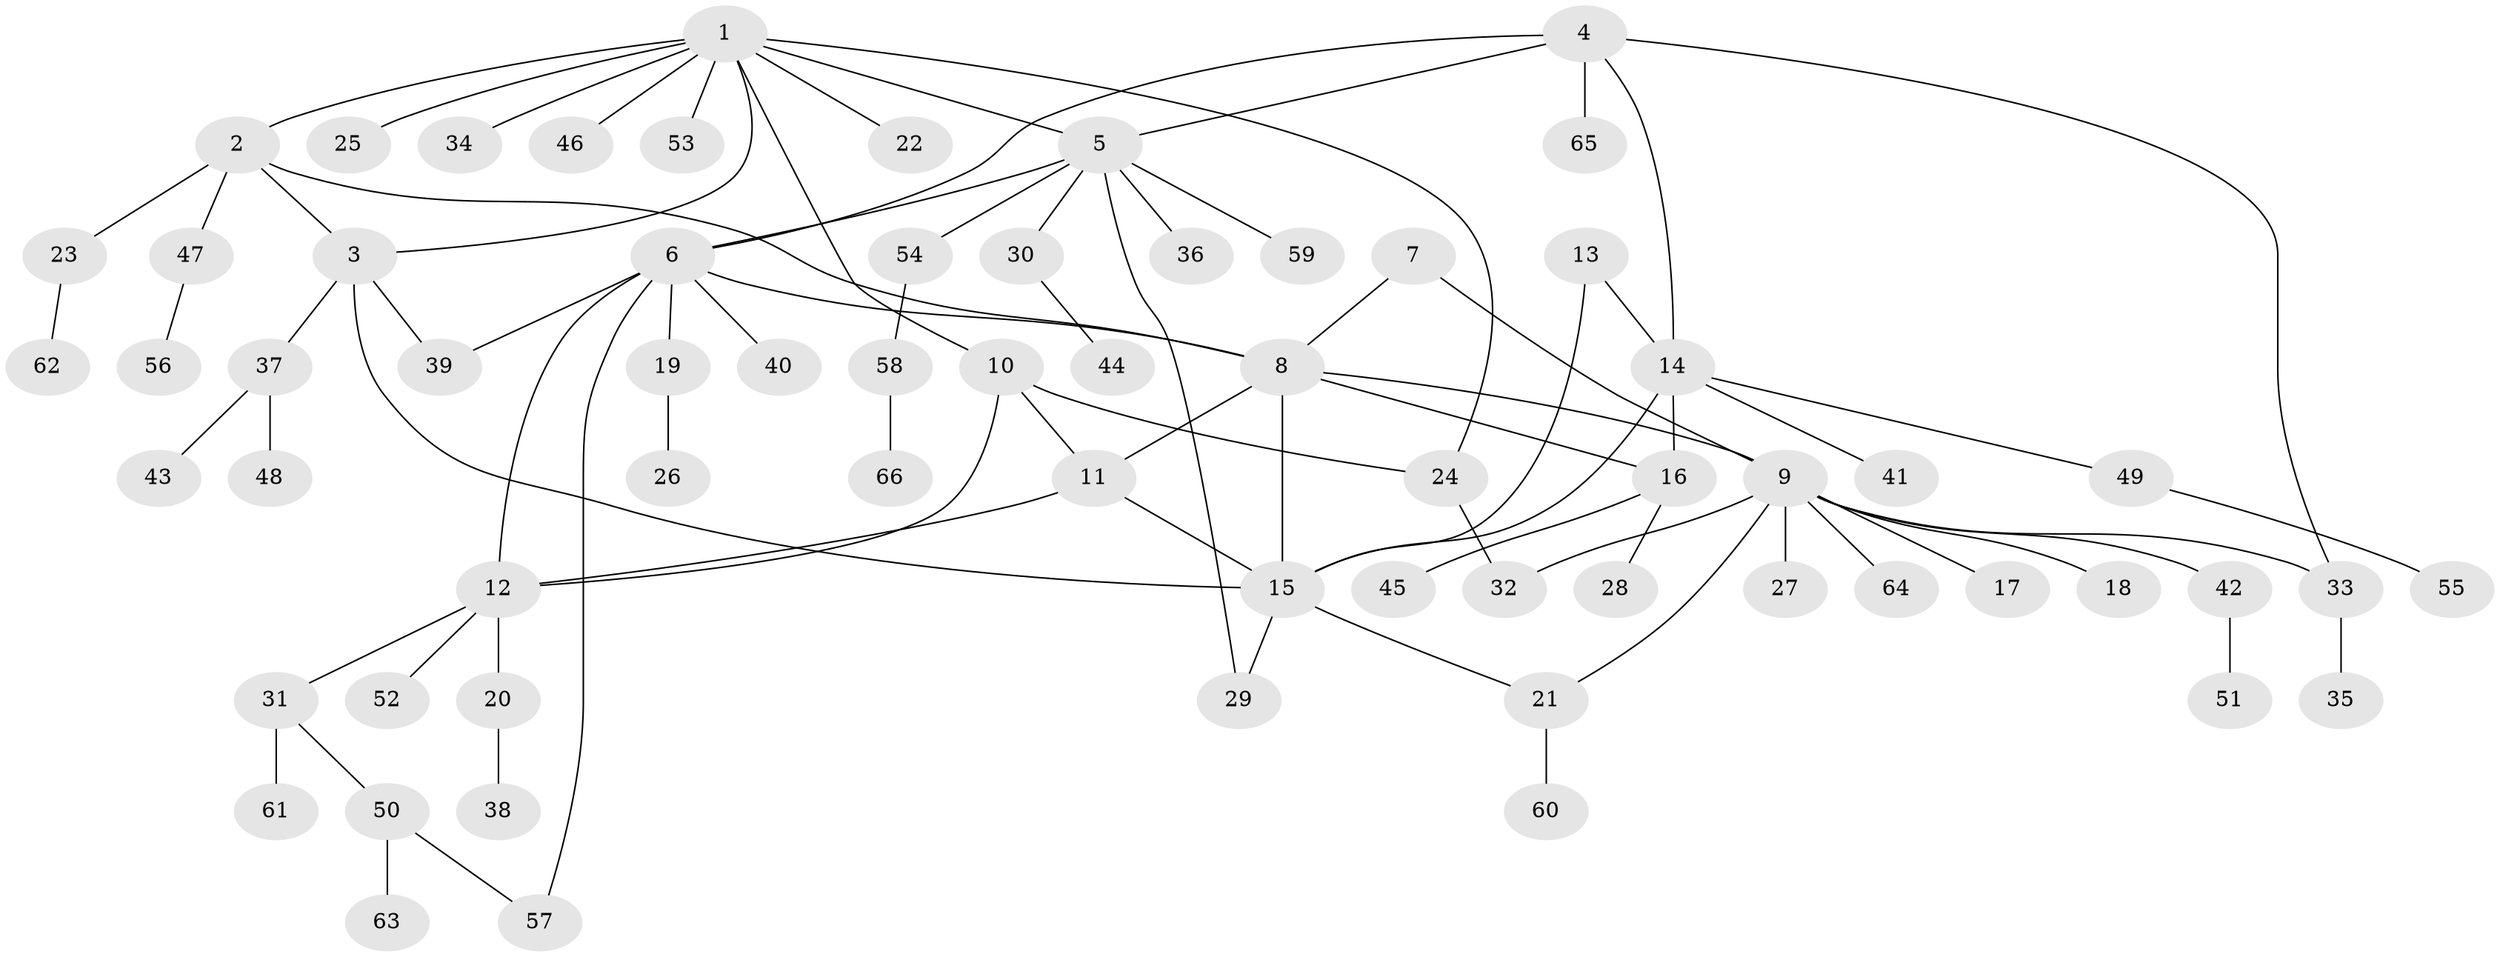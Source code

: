 // coarse degree distribution, {3: 0.09523809523809523, 6: 0.09523809523809523, 10: 0.047619047619047616, 8: 0.047619047619047616, 2: 0.19047619047619047, 4: 0.047619047619047616, 5: 0.047619047619047616, 1: 0.42857142857142855}
// Generated by graph-tools (version 1.1) at 2025/52/03/04/25 22:52:21]
// undirected, 66 vertices, 84 edges
graph export_dot {
  node [color=gray90,style=filled];
  1;
  2;
  3;
  4;
  5;
  6;
  7;
  8;
  9;
  10;
  11;
  12;
  13;
  14;
  15;
  16;
  17;
  18;
  19;
  20;
  21;
  22;
  23;
  24;
  25;
  26;
  27;
  28;
  29;
  30;
  31;
  32;
  33;
  34;
  35;
  36;
  37;
  38;
  39;
  40;
  41;
  42;
  43;
  44;
  45;
  46;
  47;
  48;
  49;
  50;
  51;
  52;
  53;
  54;
  55;
  56;
  57;
  58;
  59;
  60;
  61;
  62;
  63;
  64;
  65;
  66;
  1 -- 2;
  1 -- 3;
  1 -- 5;
  1 -- 10;
  1 -- 22;
  1 -- 24;
  1 -- 25;
  1 -- 34;
  1 -- 46;
  1 -- 53;
  2 -- 3;
  2 -- 8;
  2 -- 23;
  2 -- 47;
  3 -- 15;
  3 -- 37;
  3 -- 39;
  4 -- 5;
  4 -- 6;
  4 -- 14;
  4 -- 33;
  4 -- 65;
  5 -- 6;
  5 -- 29;
  5 -- 30;
  5 -- 36;
  5 -- 54;
  5 -- 59;
  6 -- 8;
  6 -- 12;
  6 -- 19;
  6 -- 39;
  6 -- 40;
  6 -- 57;
  7 -- 8;
  7 -- 9;
  8 -- 9;
  8 -- 11;
  8 -- 15;
  8 -- 16;
  9 -- 17;
  9 -- 18;
  9 -- 21;
  9 -- 27;
  9 -- 32;
  9 -- 33;
  9 -- 42;
  9 -- 64;
  10 -- 11;
  10 -- 12;
  10 -- 24;
  11 -- 12;
  11 -- 15;
  12 -- 20;
  12 -- 31;
  12 -- 52;
  13 -- 14;
  13 -- 15;
  14 -- 15;
  14 -- 16;
  14 -- 41;
  14 -- 49;
  15 -- 21;
  15 -- 29;
  16 -- 28;
  16 -- 45;
  19 -- 26;
  20 -- 38;
  21 -- 60;
  23 -- 62;
  24 -- 32;
  30 -- 44;
  31 -- 50;
  31 -- 61;
  33 -- 35;
  37 -- 43;
  37 -- 48;
  42 -- 51;
  47 -- 56;
  49 -- 55;
  50 -- 57;
  50 -- 63;
  54 -- 58;
  58 -- 66;
}
